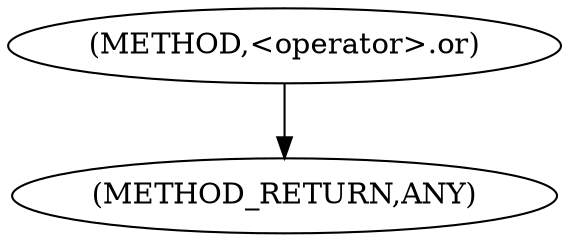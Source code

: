 digraph "&lt;operator&gt;.or" {  
"111669149729" [label = <(METHOD,&lt;operator&gt;.or)> ]
"128849018913" [label = <(METHOD_RETURN,ANY)> ]
  "111669149729" -> "128849018913" 
}
